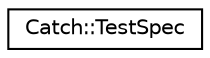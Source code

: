 digraph "Graphical Class Hierarchy"
{
  edge [fontname="Helvetica",fontsize="10",labelfontname="Helvetica",labelfontsize="10"];
  node [fontname="Helvetica",fontsize="10",shape=record];
  rankdir="LR";
  Node0 [label="Catch::TestSpec",height=0.2,width=0.4,color="black", fillcolor="white", style="filled",URL="$classCatch_1_1TestSpec.html"];
}
